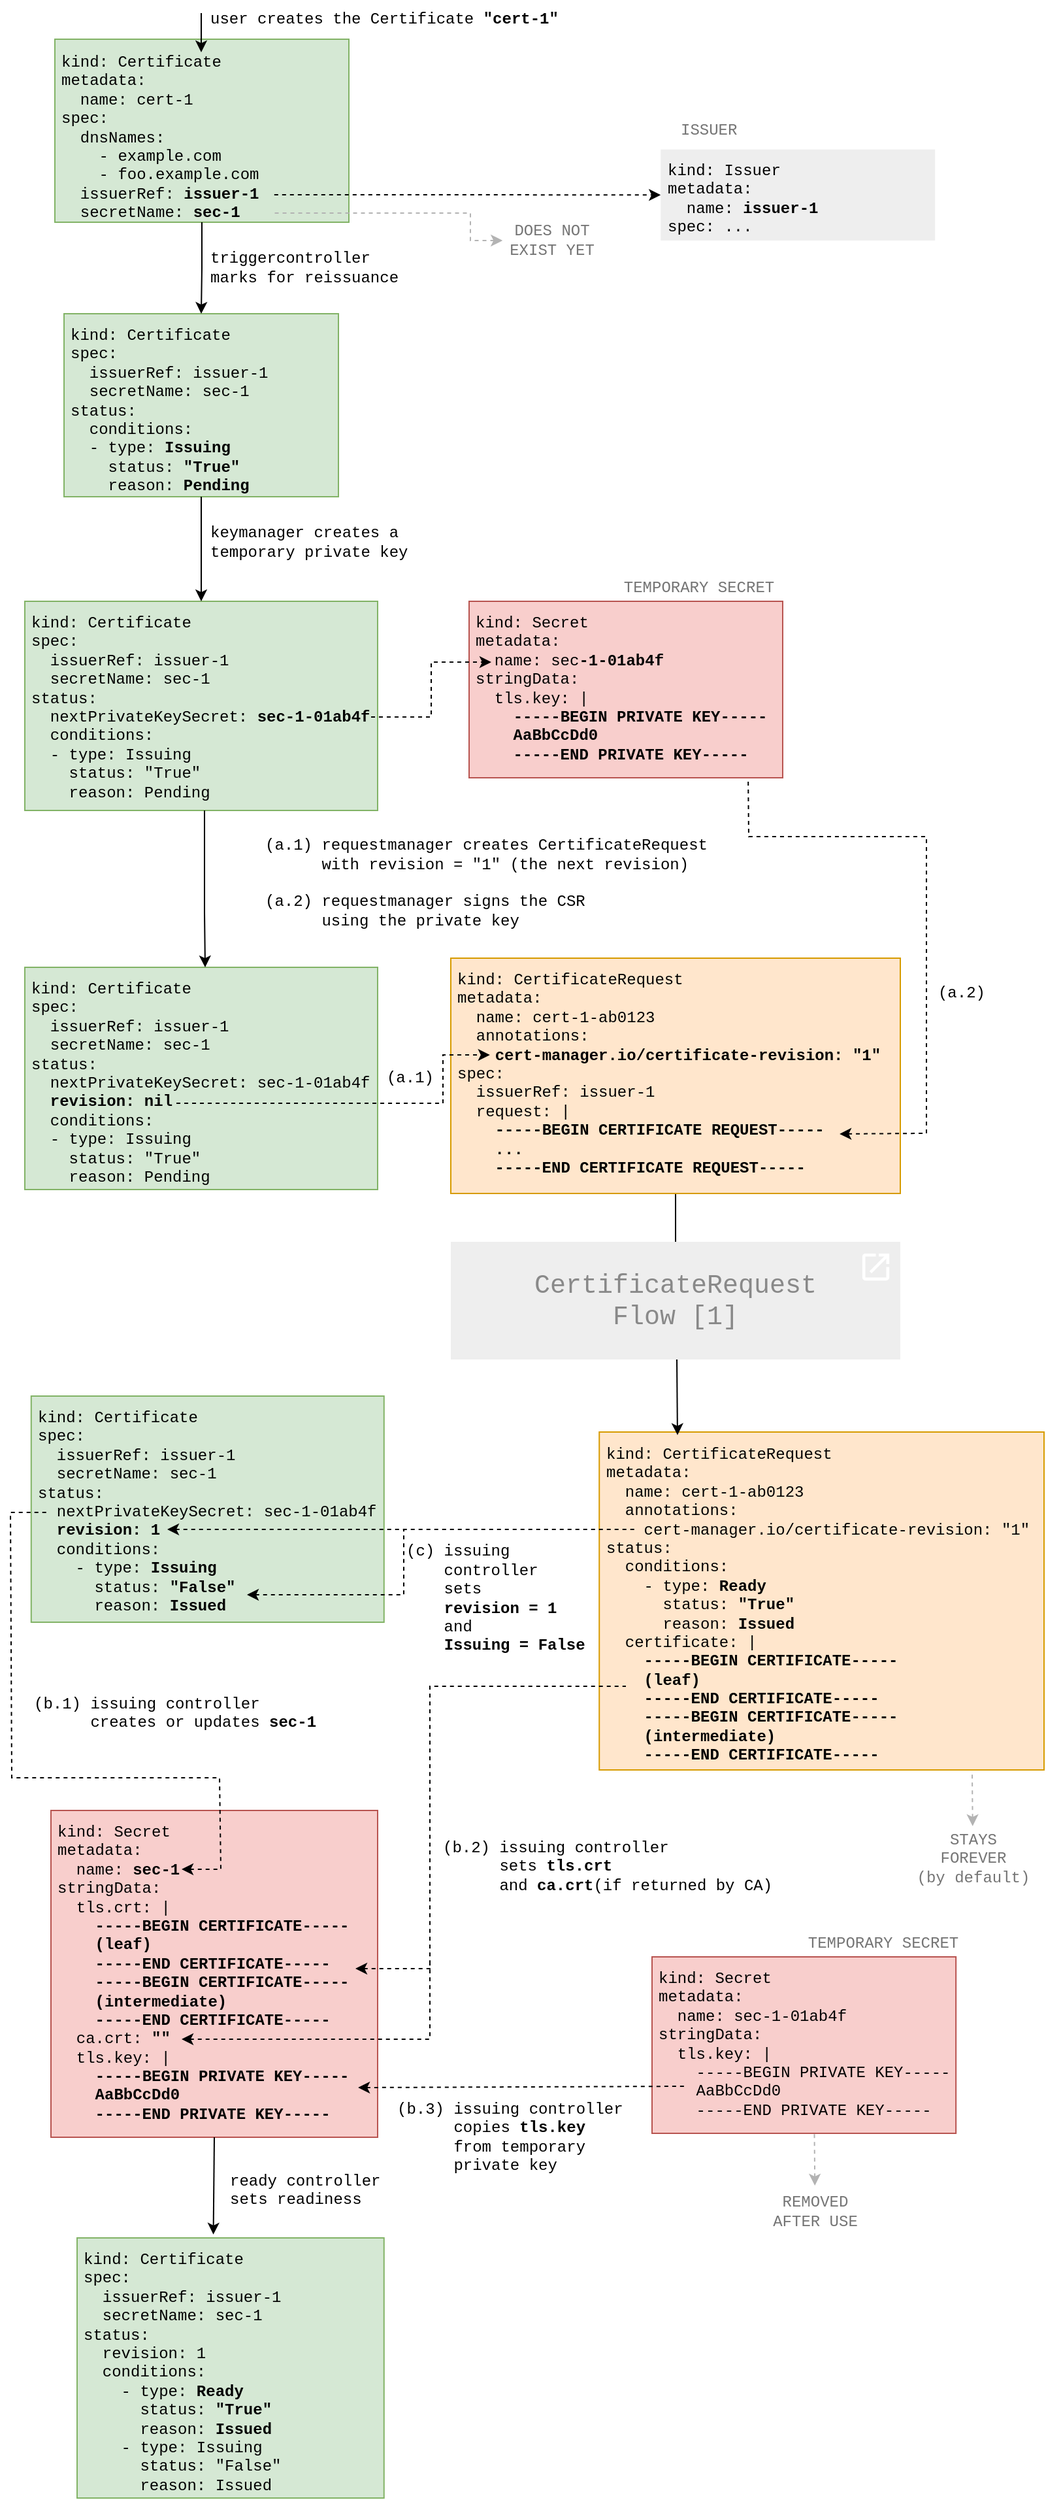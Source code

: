 <mxfile version="22.0.4" type="device">
  <diagram id="AW3OrBCQwjyOdo3bwChp" name="Page-1">
    <mxGraphModel dx="1357" dy="736" grid="1" gridSize="10" guides="1" tooltips="1" connect="1" arrows="1" fold="1" page="1" pageScale="1" pageWidth="827" pageHeight="1169" math="0" shadow="0">
      <root>
        <mxCell id="0" />
        <mxCell id="1" parent="0" />
        <mxCell id="MYaeiiRs0e1uR92Mewc--69" value="" style="group" parent="1" vertex="1" connectable="0">
          <mxGeometry x="489.63" y="1095.5" width="340.37" height="348.5" as="geometry" />
        </mxCell>
        <mxCell id="TSZrMiCZuQzLwb3cwMG9-9" value="kind: CertificateRequest&lt;br&gt;metadata:&lt;br&gt;&amp;nbsp; name:&amp;nbsp;cert-1-ab0123&lt;br&gt;&amp;nbsp; annotations:&lt;br&gt;&amp;nbsp; &amp;nbsp;&amp;nbsp;cert-manager.io/certificate-revision:&amp;nbsp;&quot;1&quot;&lt;br&gt;&lt;div&gt;status:&lt;/div&gt;&lt;div&gt;&amp;nbsp; conditions:&lt;/div&gt;&lt;div&gt;&lt;div&gt;&amp;nbsp; &amp;nbsp; - type: &lt;b&gt;Ready&lt;/b&gt;&lt;/div&gt;&lt;div&gt;&amp;nbsp; &amp;nbsp; &amp;nbsp; status: &lt;b&gt;&quot;True&quot;&lt;/b&gt;&lt;/div&gt;&lt;div&gt;&amp;nbsp; &amp;nbsp; &amp;nbsp; reason: &lt;b&gt;Issued&lt;/b&gt;&lt;/div&gt;&lt;/div&gt;&lt;div&gt;&amp;nbsp; certificate: |&lt;/div&gt;&lt;b&gt;&amp;nbsp; &amp;nbsp; -----BEGIN CERTIFICATE-----&lt;br&gt;&amp;nbsp; &amp;nbsp; (leaf)&lt;br&gt;&amp;nbsp; &amp;nbsp; -----END CERTIFICATE-----&lt;br&gt;&lt;/b&gt;&lt;b&gt;&amp;nbsp; &amp;nbsp; -----BEGIN CERTIFICATE-----&lt;br&gt;&amp;nbsp; &amp;nbsp; (intermediate)&lt;br&gt;&amp;nbsp; &amp;nbsp; -----END CERTIFICATE-----&lt;/b&gt;&lt;br&gt;&lt;div&gt;&lt;br&gt;&lt;/div&gt;" style="text;html=1;strokeColor=#d79b00;fillColor=#ffe6cc;align=left;verticalAlign=top;whiteSpace=wrap;rounded=0;fontFamily=Courier New;spacingTop=0;spacingBottom=0;spacing=5;" parent="MYaeiiRs0e1uR92Mewc--69" vertex="1">
          <mxGeometry width="340.37" height="258.5" as="geometry" />
        </mxCell>
        <mxCell id="MYaeiiRs0e1uR92Mewc--37" value="&lt;div&gt;&lt;font&gt;STAYS FOREVER&lt;br&gt;(by default)&lt;br&gt;&lt;/font&gt;&lt;/div&gt;" style="text;html=1;strokeColor=none;fillColor=none;align=center;verticalAlign=middle;whiteSpace=wrap;rounded=0;fontFamily=Courier New;fontColor=#757575;" parent="MYaeiiRs0e1uR92Mewc--69" vertex="1">
          <mxGeometry x="241.37" y="306.5" width="90" height="40" as="geometry" />
        </mxCell>
        <mxCell id="MYaeiiRs0e1uR92Mewc--38" value="" style="endArrow=none;html=1;dashed=1;startArrow=classic;startFill=1;fontColor=#757575;strokeColor=#B3B3B3;exitX=0.5;exitY=0;exitDx=0;exitDy=0;fontFamily=Courier New;" parent="MYaeiiRs0e1uR92Mewc--69" edge="1">
          <mxGeometry width="50" height="50" relative="1" as="geometry">
            <mxPoint x="285.75" y="301.5" as="sourcePoint" />
            <mxPoint x="285.37" y="261.5" as="targetPoint" />
          </mxGeometry>
        </mxCell>
        <mxCell id="TSZrMiCZuQzLwb3cwMG9-14" style="edgeStyle=orthogonalEdgeStyle;rounded=0;orthogonalLoop=1;jettySize=auto;html=1;fontFamily=Courier New;endArrow=classic;endFill=1;" parent="1" source="ZZ92xPVQZ7XZ2kMUYkGM-23" edge="1">
          <mxGeometry relative="1" as="geometry">
            <mxPoint x="548" y="960" as="targetPoint" />
          </mxGeometry>
        </mxCell>
        <mxCell id="ZZ92xPVQZ7XZ2kMUYkGM-23" value="kind: CertificateRequest&lt;br&gt;metadata:&lt;br&gt;&amp;nbsp; name: cert-1-ab0123&lt;br&gt;&amp;nbsp; annotations:&lt;br&gt;&amp;nbsp; &amp;nbsp; &lt;b&gt;cert-manager.io/certificate-revision:&amp;nbsp;&quot;1&quot;&lt;/b&gt;&lt;br&gt;spec:&lt;br&gt;&amp;nbsp; issuerRef: issuer-1&lt;br&gt;&amp;nbsp; request: |&lt;br&gt;&lt;b&gt;&amp;nbsp; &amp;nbsp;&amp;nbsp;&lt;span&gt;-----BEGIN CERTIFICATE REQUEST-----&lt;br&gt;&amp;nbsp; &amp;nbsp; ...&lt;br&gt;&lt;/span&gt;&lt;/b&gt;&lt;div&gt;&lt;b&gt;&amp;nbsp; &amp;nbsp; -----END CERTIFICATE REQUEST-----&lt;/b&gt;&lt;/div&gt;&lt;div&gt;&lt;br&gt;&lt;/div&gt;" style="text;html=1;strokeColor=#d79b00;fillColor=#ffe6cc;align=left;verticalAlign=top;whiteSpace=wrap;rounded=0;fontFamily=Courier New;spacingTop=0;spacingBottom=0;spacing=5;" parent="1" vertex="1">
          <mxGeometry x="376" y="733" width="344" height="180" as="geometry" />
        </mxCell>
        <mxCell id="SW6BRf9NdE8UDbDrH991-26" value="kind: Issuer&lt;br&gt;metadata:&lt;br&gt;&amp;nbsp; name: &lt;b&gt;issuer-1&lt;/b&gt;&lt;br&gt;spec: ..." style="text;html=1;align=left;verticalAlign=top;whiteSpace=wrap;rounded=0;fontFamily=Courier New;spacing=5;fillColor=#EEEEEE;" parent="1" vertex="1">
          <mxGeometry x="536.63" y="114.33" width="210" height="69.67" as="geometry" />
        </mxCell>
        <mxCell id="SW6BRf9NdE8UDbDrH991-5" value="user creates the Certificate &lt;b&gt;&quot;cert-1&quot;&lt;/b&gt;" style="text;html=1;strokeColor=none;fillColor=none;align=left;verticalAlign=middle;whiteSpace=wrap;rounded=0;fontFamily=Courier New;" parent="1" vertex="1">
          <mxGeometry x="190" width="290" height="30" as="geometry" />
        </mxCell>
        <mxCell id="SW6BRf9NdE8UDbDrH991-7" value="triggercontroller marks for reissuance" style="text;html=1;strokeColor=none;fillColor=none;align=left;verticalAlign=middle;whiteSpace=wrap;rounded=0;fontFamily=Courier New;" parent="1" vertex="1">
          <mxGeometry x="190" y="190" width="150" height="30" as="geometry" />
        </mxCell>
        <mxCell id="SW6BRf9NdE8UDbDrH991-16" value="" style="group;fontFamily=Courier New;" parent="1" vertex="1" connectable="0">
          <mxGeometry x="73" y="30" width="225" height="140" as="geometry" />
        </mxCell>
        <mxCell id="SW6BRf9NdE8UDbDrH991-1" value="" style="rounded=0;whiteSpace=wrap;html=1;fillColor=#d5e8d4;strokeColor=#82b366;fontFamily=Courier New;" parent="SW6BRf9NdE8UDbDrH991-16" vertex="1">
          <mxGeometry width="225" height="140" as="geometry" />
        </mxCell>
        <mxCell id="SW6BRf9NdE8UDbDrH991-2" value="kind: Certificate&lt;br&gt;metadata:&lt;br&gt;&amp;nbsp; name: cert-1&lt;br&gt;spec:&lt;br&gt;&amp;nbsp; dnsNames:&lt;br&gt;&amp;nbsp; &amp;nbsp; - example.com&lt;br&gt;&amp;nbsp; &amp;nbsp; - foo.example.com&lt;br&gt;&amp;nbsp; issuerRef: &lt;b&gt;issuer-1&lt;/b&gt;&lt;br&gt;&amp;nbsp; secretName: &lt;b&gt;sec-1&lt;/b&gt;" style="text;html=1;strokeColor=none;fillColor=none;align=left;verticalAlign=top;whiteSpace=wrap;rounded=0;fontFamily=Courier New;spacing=5;" parent="SW6BRf9NdE8UDbDrH991-16" vertex="1">
          <mxGeometry y="0.66" width="225" height="139.34" as="geometry" />
        </mxCell>
        <mxCell id="SW6BRf9NdE8UDbDrH991-17" value="" style="group;fontFamily=Courier New;" parent="1" vertex="1" connectable="0">
          <mxGeometry x="80" y="240" width="210" height="140" as="geometry" />
        </mxCell>
        <mxCell id="SW6BRf9NdE8UDbDrH991-8" value="" style="rounded=0;whiteSpace=wrap;html=1;fillColor=#d5e8d4;strokeColor=#82b366;fontFamily=Courier New;" parent="SW6BRf9NdE8UDbDrH991-17" vertex="1">
          <mxGeometry width="210" height="140" as="geometry" />
        </mxCell>
        <mxCell id="SW6BRf9NdE8UDbDrH991-9" value="kind: Certificate&lt;br&gt;spec:&lt;br&gt;&amp;nbsp; issuerRef: issuer-1&lt;br&gt;&amp;nbsp; secretName: sec-1&lt;br&gt;status:&lt;br&gt;&amp;nbsp; conditions:&lt;br&gt;&amp;nbsp; - type: &lt;b&gt;Issuing&lt;/b&gt;&lt;br&gt;&amp;nbsp; &amp;nbsp; status: &lt;b&gt;&quot;True&quot;&lt;/b&gt;&lt;br&gt;&amp;nbsp; &amp;nbsp; reason: &lt;b&gt;Pending&lt;/b&gt;" style="text;html=1;strokeColor=none;fillColor=none;align=left;verticalAlign=top;whiteSpace=wrap;rounded=0;fontFamily=Courier New;spacingTop=0;spacingBottom=0;spacing=5;" parent="SW6BRf9NdE8UDbDrH991-17" vertex="1">
          <mxGeometry width="210.0" height="140" as="geometry" />
        </mxCell>
        <mxCell id="SW6BRf9NdE8UDbDrH991-18" style="edgeStyle=orthogonalEdgeStyle;rounded=0;orthogonalLoop=1;jettySize=auto;html=1;exitX=0.5;exitY=1;exitDx=0;exitDy=0;entryX=0.5;entryY=0;entryDx=0;entryDy=0;fontFamily=Courier New;endArrow=classic;endFill=1;" parent="1" source="SW6BRf9NdE8UDbDrH991-2" target="SW6BRf9NdE8UDbDrH991-9" edge="1">
          <mxGeometry relative="1" as="geometry" />
        </mxCell>
        <mxCell id="SW6BRf9NdE8UDbDrH991-19" style="edgeStyle=orthogonalEdgeStyle;rounded=0;orthogonalLoop=1;jettySize=auto;html=1;exitX=0.5;exitY=1;exitDx=0;exitDy=0;fontFamily=Courier New;endArrow=classic;endFill=1;" parent="1" edge="1">
          <mxGeometry relative="1" as="geometry">
            <mxPoint x="185" y="10" as="sourcePoint" />
            <mxPoint x="185" y="40" as="targetPoint" />
          </mxGeometry>
        </mxCell>
        <mxCell id="ZZ92xPVQZ7XZ2kMUYkGM-2" value="" style="endArrow=classic;html=1;fontFamily=Courier New;exitX=0.804;exitY=0.835;exitDx=0;exitDy=0;exitPerimeter=0;dashed=1;edgeStyle=elbowEdgeStyle;rounded=0;entryX=0;entryY=0.5;entryDx=0;entryDy=0;" parent="1" target="SW6BRf9NdE8UDbDrH991-26" edge="1">
          <mxGeometry width="50" height="50" relative="1" as="geometry">
            <mxPoint x="240.9" y="149.009" as="sourcePoint" />
            <mxPoint x="527" y="149" as="targetPoint" />
          </mxGeometry>
        </mxCell>
        <mxCell id="ZZ92xPVQZ7XZ2kMUYkGM-5" value="" style="group;fontFamily=Courier New;" parent="1" vertex="1" connectable="0">
          <mxGeometry x="50" y="460" width="270" height="160" as="geometry" />
        </mxCell>
        <mxCell id="ZZ92xPVQZ7XZ2kMUYkGM-6" value="" style="rounded=0;whiteSpace=wrap;html=1;fillColor=#d5e8d4;strokeColor=#82b366;fontFamily=Courier New;" parent="ZZ92xPVQZ7XZ2kMUYkGM-5" vertex="1">
          <mxGeometry width="270" height="160" as="geometry" />
        </mxCell>
        <mxCell id="ZZ92xPVQZ7XZ2kMUYkGM-7" value="kind: Certificate&lt;br&gt;spec:&lt;br&gt;&amp;nbsp; issuerRef: issuer-1&lt;br&gt;&amp;nbsp; secretName: sec-1&lt;br&gt;status:&lt;br&gt;&amp;nbsp; nextPrivateKeySecret: &lt;b&gt;sec-1-01ab4f&lt;/b&gt;&lt;br&gt;&amp;nbsp; conditions:&lt;br&gt;&amp;nbsp; - type: Issuing&lt;br&gt;&amp;nbsp; &amp;nbsp; status: &quot;True&quot;&lt;br&gt;&amp;nbsp; &amp;nbsp; reason: Pending" style="text;html=1;strokeColor=none;fillColor=none;align=left;verticalAlign=top;whiteSpace=wrap;rounded=0;fontFamily=Courier New;spacingTop=0;spacingBottom=0;spacing=5;" parent="ZZ92xPVQZ7XZ2kMUYkGM-5" vertex="1">
          <mxGeometry width="270.0" height="160" as="geometry" />
        </mxCell>
        <mxCell id="ZZ92xPVQZ7XZ2kMUYkGM-8" style="edgeStyle=elbowEdgeStyle;rounded=0;orthogonalLoop=1;jettySize=auto;html=1;exitX=0.5;exitY=1;exitDx=0;exitDy=0;entryX=0.5;entryY=0;entryDx=0;entryDy=0;fontFamily=Courier New;endArrow=classic;endFill=1;elbow=vertical;" parent="1" source="SW6BRf9NdE8UDbDrH991-9" target="ZZ92xPVQZ7XZ2kMUYkGM-7" edge="1">
          <mxGeometry relative="1" as="geometry">
            <Array as="points">
              <mxPoint x="260" y="440" />
            </Array>
          </mxGeometry>
        </mxCell>
        <mxCell id="ZZ92xPVQZ7XZ2kMUYkGM-9" value="keymanager creates a temporary private key" style="text;html=1;strokeColor=none;fillColor=none;align=left;verticalAlign=middle;whiteSpace=wrap;rounded=0;fontFamily=Courier New;" parent="1" vertex="1">
          <mxGeometry x="190" y="400" width="170" height="30" as="geometry" />
        </mxCell>
        <mxCell id="ZZ92xPVQZ7XZ2kMUYkGM-14" value="" style="group;fontFamily=Courier New;" parent="1" vertex="1" connectable="0">
          <mxGeometry x="390" y="460" width="240" height="135" as="geometry" />
        </mxCell>
        <mxCell id="ZZ92xPVQZ7XZ2kMUYkGM-13" value="" style="group;fillColor=#f8cecc;strokeColor=#b85450;container=0;fontFamily=Courier New;" parent="ZZ92xPVQZ7XZ2kMUYkGM-14" vertex="1" connectable="0">
          <mxGeometry width="240" height="135.0" as="geometry" />
        </mxCell>
        <mxCell id="ZZ92xPVQZ7XZ2kMUYkGM-12" value="kind: Secret&lt;br&gt;metadata:&lt;br&gt;&amp;nbsp; name: sec&lt;b&gt;-1-01ab4f&lt;/b&gt;&lt;br&gt;stringData:&lt;br&gt;&amp;nbsp; tls.key: |&lt;br&gt;&amp;nbsp; &lt;b&gt;&amp;nbsp;&amp;nbsp;&lt;span&gt;-----BEGIN PRIVATE KEY-----&lt;br&gt;&amp;nbsp; &amp;nbsp; AaBbCcDd0&lt;br&gt;&lt;/span&gt;&lt;/b&gt;&lt;div&gt;&lt;b&gt;&amp;nbsp; &amp;nbsp; -----END PRIVATE KEY-----&lt;/b&gt;&lt;/div&gt;&lt;div&gt;&lt;br&gt;&lt;/div&gt;" style="text;html=1;strokeColor=none;fillColor=none;align=left;verticalAlign=top;whiteSpace=wrap;rounded=0;fontFamily=Courier New;spacingTop=0;spacingBottom=0;spacing=5;" parent="ZZ92xPVQZ7XZ2kMUYkGM-14" vertex="1">
          <mxGeometry width="240" height="135.0" as="geometry" />
        </mxCell>
        <mxCell id="ZZ92xPVQZ7XZ2kMUYkGM-15" value="" style="endArrow=classic;html=1;fontFamily=Courier New;dashed=1;edgeStyle=elbowEdgeStyle;rounded=0;" parent="1" edge="1">
          <mxGeometry width="50" height="50" relative="1" as="geometry">
            <mxPoint x="315" y="548.5" as="sourcePoint" />
            <mxPoint x="407" y="506.5" as="targetPoint" />
          </mxGeometry>
        </mxCell>
        <mxCell id="ZZ92xPVQZ7XZ2kMUYkGM-19" value="kind: Certificate&lt;br&gt;spec:&lt;br&gt;&amp;nbsp; issuerRef: issuer-1&lt;br&gt;&amp;nbsp; secretName: sec-1&lt;br&gt;status:&lt;br&gt;&amp;nbsp; nextPrivateKeySecret: sec-1-01ab4f&lt;br&gt;&amp;nbsp; &lt;b&gt;revision: nil&lt;/b&gt;&lt;br&gt;&amp;nbsp; conditions:&lt;br&gt;&amp;nbsp; - type: Issuing&lt;br&gt;&amp;nbsp; &amp;nbsp; status: &quot;True&quot;&lt;br&gt;&amp;nbsp; &amp;nbsp; reason: Pending" style="text;html=1;strokeColor=#82b366;fillColor=#d5e8d4;align=left;verticalAlign=top;whiteSpace=wrap;rounded=0;fontFamily=Courier New;spacingTop=0;spacingBottom=0;spacing=5;" parent="1" vertex="1">
          <mxGeometry x="50" y="740" width="270.0" height="170" as="geometry" />
        </mxCell>
        <mxCell id="ZZ92xPVQZ7XZ2kMUYkGM-20" value="" style="endArrow=classic;html=1;fontFamily=Courier New;dashed=1;edgeStyle=elbowEdgeStyle;exitX=0.426;exitY=0.588;exitDx=0;exitDy=0;exitPerimeter=0;rounded=0;entryX=0.084;entryY=0.384;entryDx=0;entryDy=0;entryPerimeter=0;" parent="1" edge="1">
          <mxGeometry x="51" y="739" width="50" height="50" as="geometry">
            <mxPoint x="166.02" y="844.0" as="sourcePoint" />
            <mxPoint x="405.896" y="807" as="targetPoint" />
            <Array as="points">
              <mxPoint x="370" y="820" />
            </Array>
          </mxGeometry>
        </mxCell>
        <mxCell id="ZZ92xPVQZ7XZ2kMUYkGM-24" style="edgeStyle=elbowEdgeStyle;rounded=0;orthogonalLoop=1;jettySize=auto;html=1;exitX=0.5;exitY=1;exitDx=0;exitDy=0;fontFamily=Courier New;endArrow=classic;endFill=1;elbow=vertical;" parent="1" edge="1">
          <mxGeometry relative="1" as="geometry">
            <mxPoint x="187.5" y="620" as="sourcePoint" />
            <mxPoint x="188" y="740" as="targetPoint" />
            <Array as="points">
              <mxPoint x="262.5" y="698" />
            </Array>
          </mxGeometry>
        </mxCell>
        <mxCell id="ZZ92xPVQZ7XZ2kMUYkGM-25" value="&lt;span style=&quot;text-align: right;&quot;&gt;(a.1) requestmanager&amp;nbsp;&lt;/span&gt;creates CertificateRequest&lt;br&gt;&amp;nbsp; &amp;nbsp; &amp;nbsp; with revision = &quot;1&quot; (the next revision)" style="text;html=1;strokeColor=none;fillColor=none;align=left;verticalAlign=middle;whiteSpace=wrap;rounded=0;fontFamily=Courier New;" parent="1" vertex="1">
          <mxGeometry x="231.87" y="630" width="348.13" height="48" as="geometry" />
        </mxCell>
        <mxCell id="ZZ92xPVQZ7XZ2kMUYkGM-28" value="(a.2) requestmanager signs the CSR&lt;br&gt;&amp;nbsp; &amp;nbsp; &amp;nbsp; using the private key" style="text;html=1;strokeColor=none;fillColor=none;align=left;verticalAlign=middle;whiteSpace=wrap;rounded=0;fontFamily=Courier New;" parent="1" vertex="1">
          <mxGeometry x="231.87" y="672" width="280" height="50" as="geometry" />
        </mxCell>
        <mxCell id="TSZrMiCZuQzLwb3cwMG9-2" value="(a.1)" style="text;html=1;strokeColor=none;fillColor=none;align=center;verticalAlign=middle;whiteSpace=wrap;rounded=0;fontFamily=Courier New;labelBorderColor=none;labelBackgroundColor=none;" parent="1" vertex="1">
          <mxGeometry x="324.88" y="815" width="40" height="20" as="geometry" />
        </mxCell>
        <mxCell id="TSZrMiCZuQzLwb3cwMG9-6" value="" style="endArrow=classic;html=1;fontFamily=Courier New;exitX=0.89;exitY=1.022;exitDx=0;exitDy=0;exitPerimeter=0;entryX=0.865;entryY=0.747;entryDx=0;entryDy=0;entryPerimeter=0;dashed=1;endFill=1;rounded=0;" parent="1" source="ZZ92xPVQZ7XZ2kMUYkGM-12" target="ZZ92xPVQZ7XZ2kMUYkGM-23" edge="1">
          <mxGeometry width="50" height="50" relative="1" as="geometry">
            <mxPoint x="360" y="590" as="sourcePoint" />
            <mxPoint x="410" y="540" as="targetPoint" />
            <Array as="points">
              <mxPoint x="604" y="640" />
              <mxPoint x="740" y="640" />
              <mxPoint x="740" y="867" />
            </Array>
          </mxGeometry>
        </mxCell>
        <mxCell id="TSZrMiCZuQzLwb3cwMG9-7" value="(a.2)" style="text;html=1;strokeColor=none;fillColor=none;align=center;verticalAlign=middle;whiteSpace=wrap;rounded=0;fontFamily=Courier New;labelBorderColor=none;labelBackgroundColor=none;" parent="1" vertex="1">
          <mxGeometry x="746.63" y="750" width="40" height="20" as="geometry" />
        </mxCell>
        <mxCell id="MYaeiiRs0e1uR92Mewc--25" value="" style="endArrow=none;html=1;startArrow=classic;startFill=1;fontFamily=Courier New;exitX=0.214;exitY=0.009;exitDx=0;exitDy=0;exitPerimeter=0;" parent="1" edge="1">
          <mxGeometry width="50" height="50" relative="1" as="geometry">
            <mxPoint x="549.469" y="1097.827" as="sourcePoint" />
            <mxPoint x="549" y="1040" as="targetPoint" />
          </mxGeometry>
        </mxCell>
        <mxCell id="MYaeiiRs0e1uR92Mewc--39" value="kind: Certificate&lt;br&gt;spec:&lt;br&gt;&amp;nbsp; issuerRef: issuer-1&lt;br&gt;&amp;nbsp; secretName: sec-1&lt;br&gt;status:&lt;br&gt;&amp;nbsp; nextPrivateKeySecret: sec-1-01ab4f&lt;br&gt;&amp;nbsp; &lt;b&gt;revision: 1&lt;/b&gt;&lt;br&gt;&amp;nbsp; conditions:&lt;br&gt;&amp;nbsp; &amp;nbsp; - type: &lt;b&gt;Issuing&lt;/b&gt;&lt;br&gt;&amp;nbsp; &amp;nbsp; &amp;nbsp; status: &lt;b&gt;&quot;False&quot;&lt;/b&gt;&lt;br&gt;&amp;nbsp; &amp;nbsp; &amp;nbsp; reason: &lt;b&gt;Issued&lt;/b&gt;" style="text;html=1;strokeColor=#82b366;fillColor=#d5e8d4;align=left;verticalAlign=top;whiteSpace=wrap;rounded=0;fontFamily=Courier New;spacingTop=0;spacingBottom=0;spacing=5;" parent="1" vertex="1">
          <mxGeometry x="54.88" y="1068" width="270" height="173" as="geometry" />
        </mxCell>
        <mxCell id="MYaeiiRs0e1uR92Mewc--48" value="&lt;span style=&quot;color: rgb(0, 0, 0); font-family: &amp;quot;courier new&amp;quot;; font-size: 12px; font-style: normal; font-weight: 400; letter-spacing: normal; text-align: left; text-indent: 0px; text-transform: none; word-spacing: 0px; display: inline; float: none;&quot;&gt;(c) issuing&lt;br&gt;&amp;nbsp; &amp;nbsp; controller&lt;br&gt;&amp;nbsp; &amp;nbsp; sets&lt;br&gt;&amp;nbsp; &amp;nbsp; &lt;/span&gt;&lt;span style=&quot;color: rgb(0, 0, 0); font-family: &amp;quot;courier new&amp;quot;; font-size: 12px; font-style: normal; letter-spacing: normal; text-align: left; text-indent: 0px; text-transform: none; word-spacing: 0px; display: inline; float: none;&quot;&gt;&lt;b&gt;revision = 1&lt;/b&gt;&lt;br&gt;&amp;nbsp; &amp;nbsp; and&lt;br&gt;&amp;nbsp; &amp;nbsp; &lt;b&gt;Issuing = False&lt;/b&gt;&lt;br&gt;&lt;/span&gt;" style="text;html=1;strokeColor=none;fillColor=none;align=left;verticalAlign=middle;whiteSpace=wrap;rounded=0;fontFamily=Courier New;labelBackgroundColor=none;" parent="1" vertex="1">
          <mxGeometry x="340" y="1175.5" width="180" height="94.5" as="geometry" />
        </mxCell>
        <mxCell id="MYaeiiRs0e1uR92Mewc--51" value="TEMPORARY SECRET" style="text;html=1;strokeColor=none;fillColor=none;align=center;verticalAlign=middle;whiteSpace=wrap;rounded=0;dashed=1;labelBackgroundColor=none;fontFamily=Courier New;fontColor=#757575;" parent="1" vertex="1">
          <mxGeometry x="500" y="440" width="131.87" height="20" as="geometry" />
        </mxCell>
        <mxCell id="MYaeiiRs0e1uR92Mewc--62" value="kind: Secret&lt;br&gt;metadata:&lt;br&gt;&amp;nbsp; name:&amp;nbsp;sec-1-01ab4f&lt;br&gt;stringData:&lt;br&gt;&amp;nbsp; tls.key: |&lt;br&gt;&amp;nbsp; &amp;nbsp;&amp;nbsp;-----BEGIN PRIVATE KEY-----&lt;br&gt;&amp;nbsp; &amp;nbsp; AaBbCcDd0&lt;br&gt;&lt;div&gt;&amp;nbsp; &amp;nbsp; -----END PRIVATE KEY-----&lt;/div&gt;&lt;div&gt;&lt;br&gt;&lt;/div&gt;" style="text;html=1;strokeColor=#b85450;fillColor=#f8cecc;align=left;verticalAlign=top;whiteSpace=wrap;rounded=0;fontFamily=Courier New;spacingTop=0;spacingBottom=0;spacing=5;" parent="1" vertex="1">
          <mxGeometry x="530" y="1497" width="232.57" height="135" as="geometry" />
        </mxCell>
        <mxCell id="MYaeiiRs0e1uR92Mewc--64" value="kind: Secret&lt;br&gt;metadata:&lt;br&gt;&amp;nbsp; name:&amp;nbsp;&lt;b&gt;sec-1&lt;/b&gt;&lt;br&gt;stringData:&lt;br&gt;&amp;nbsp; tls.crt: |&lt;br&gt;&lt;b&gt;&amp;nbsp; &amp;nbsp; -----BEGIN CERTIFICATE-----&lt;br&gt;&amp;nbsp; &amp;nbsp; (leaf)&lt;br&gt;&amp;nbsp; &amp;nbsp; -----END CERTIFICATE-----&lt;br&gt;&lt;/b&gt;&lt;b&gt;&amp;nbsp; &amp;nbsp; -----BEGIN CERTIFICATE-----&lt;br&gt;&amp;nbsp; &amp;nbsp; (intermediate)&lt;br&gt;&amp;nbsp; &amp;nbsp; -----END CERTIFICATE-----&lt;/b&gt;&lt;br&gt;&amp;nbsp; ca.crt:&amp;nbsp;&lt;b&gt;&quot;&quot;&lt;/b&gt;&lt;br&gt;&amp;nbsp; tls.key: |&lt;br&gt;&amp;nbsp; &lt;b&gt;&amp;nbsp;&amp;nbsp;&lt;span&gt;-----BEGIN PRIVATE KEY-----&lt;br&gt;&amp;nbsp; &amp;nbsp; AaBbCcDd0&lt;br&gt;&lt;/span&gt;&lt;/b&gt;&lt;div&gt;&lt;b&gt;&amp;nbsp; &amp;nbsp; -----END PRIVATE KEY-----&lt;/b&gt;&lt;/div&gt;" style="text;html=1;strokeColor=#b85450;fillColor=#f8cecc;align=left;verticalAlign=top;whiteSpace=wrap;rounded=0;fontFamily=Courier New;spacingTop=0;spacingBottom=0;spacing=5;" parent="1" vertex="1">
          <mxGeometry x="70" y="1385" width="250" height="250" as="geometry" />
        </mxCell>
        <mxCell id="MYaeiiRs0e1uR92Mewc--65" value="TEMPORARY SECRET" style="text;html=1;strokeColor=none;fillColor=none;align=center;verticalAlign=middle;whiteSpace=wrap;rounded=0;dashed=1;labelBackgroundColor=none;fontFamily=Courier New;fontColor=#757575;" parent="1" vertex="1">
          <mxGeometry x="641.13" y="1477" width="131.87" height="20" as="geometry" />
        </mxCell>
        <mxCell id="MYaeiiRs0e1uR92Mewc--67" value="" style="endArrow=none;html=1;dashed=1;fontFamily=Courier New;fontColor=#000000;strokeColor=#000000;elbow=vertical;startArrow=classic;startFill=1;endFill=0;exitX=0.932;exitY=0.484;exitDx=0;exitDy=0;exitPerimeter=0;jumpStyle=sharp;rounded=0;" parent="1" source="MYaeiiRs0e1uR92Mewc--64" edge="1">
          <mxGeometry width="50" height="50" relative="1" as="geometry">
            <mxPoint x="330" y="1564" as="sourcePoint" />
            <mxPoint x="510" y="1290" as="targetPoint" />
            <Array as="points">
              <mxPoint x="360" y="1506" />
              <mxPoint x="360" y="1340" />
              <mxPoint x="360" y="1290" />
            </Array>
          </mxGeometry>
        </mxCell>
        <mxCell id="MYaeiiRs0e1uR92Mewc--68" value="" style="endArrow=none;html=1;dashed=1;fontFamily=Courier New;fontColor=#000000;strokeColor=#000000;elbow=vertical;startArrow=classic;startFill=1;endFill=0;exitX=0.956;exitY=0.851;exitDx=0;exitDy=0;exitPerimeter=0;" parent="1" edge="1">
          <mxGeometry width="50" height="50" relative="1" as="geometry">
            <mxPoint x="305.063" y="1597.002" as="sourcePoint" />
            <mxPoint x="554.93" y="1596" as="targetPoint" />
          </mxGeometry>
        </mxCell>
        <mxCell id="MYaeiiRs0e1uR92Mewc--70" value="" style="endArrow=none;html=1;dashed=1;fontFamily=Courier New;fontColor=#757575;strokeColor=#000000;rounded=0;startArrow=classic;startFill=1;" parent="1" edge="1">
          <mxGeometry width="50" height="50" relative="1" as="geometry">
            <mxPoint x="170" y="1560" as="sourcePoint" />
            <mxPoint x="360" y="1500" as="targetPoint" />
            <Array as="points">
              <mxPoint x="360" y="1560" />
            </Array>
          </mxGeometry>
        </mxCell>
        <mxCell id="MYaeiiRs0e1uR92Mewc--72" value="&lt;div&gt;&lt;font&gt;REMOVED AFTER USE&lt;/font&gt;&lt;/div&gt;" style="text;html=1;strokeColor=none;fillColor=none;align=center;verticalAlign=middle;whiteSpace=wrap;rounded=0;fontFamily=Courier New;fontColor=#757575;" parent="1" vertex="1">
          <mxGeometry x="609.63" y="1672" width="90" height="40" as="geometry" />
        </mxCell>
        <mxCell id="MYaeiiRs0e1uR92Mewc--73" value="" style="endArrow=none;html=1;dashed=1;startArrow=classic;startFill=1;fontColor=#757575;strokeColor=#B3B3B3;exitX=0.5;exitY=0;exitDx=0;exitDy=0;fontFamily=Courier New;" parent="1" source="MYaeiiRs0e1uR92Mewc--72" edge="1">
          <mxGeometry width="50" height="50" relative="1" as="geometry">
            <mxPoint x="654.25" y="1676" as="sourcePoint" />
            <mxPoint x="654.25" y="1632" as="targetPoint" />
          </mxGeometry>
        </mxCell>
        <mxCell id="MYaeiiRs0e1uR92Mewc--76" value="" style="endArrow=none;html=1;dashed=1;fontFamily=Courier New;fontColor=#000000;strokeColor=#000000;elbow=vertical;startArrow=classic;startFill=1;endFill=0;jumpStyle=sharp;rounded=0;" parent="1" edge="1">
          <mxGeometry width="50" height="50" relative="1" as="geometry">
            <mxPoint x="170" y="1430" as="sourcePoint" />
            <mxPoint x="69" y="1157" as="targetPoint" />
            <Array as="points">
              <mxPoint x="200" y="1430" />
              <mxPoint x="199" y="1360" />
              <mxPoint x="40" y="1360" />
              <mxPoint x="39" y="1157" />
            </Array>
          </mxGeometry>
        </mxCell>
        <mxCell id="MYaeiiRs0e1uR92Mewc--77" value="" style="endArrow=none;html=1;fontFamily=Courier New;fontColor=#757575;strokeColor=#000000;entryX=0.5;entryY=1;entryDx=0;entryDy=0;endFill=0;startArrow=classic;startFill=1;exitX=0.444;exitY=-0.013;exitDx=0;exitDy=0;exitPerimeter=0;" parent="1" source="MYaeiiRs0e1uR92Mewc--78" target="MYaeiiRs0e1uR92Mewc--64" edge="1">
          <mxGeometry width="50" height="50" relative="1" as="geometry">
            <mxPoint x="195" y="1695" as="sourcePoint" />
            <mxPoint x="350" y="1535" as="targetPoint" />
          </mxGeometry>
        </mxCell>
        <mxCell id="MYaeiiRs0e1uR92Mewc--78" value="kind: Certificate&lt;br&gt;spec:&lt;br&gt;&amp;nbsp; issuerRef: issuer-1&lt;br&gt;&amp;nbsp; secretName: sec-1&lt;br&gt;status:&lt;br&gt;&amp;nbsp; revision: 1&lt;br&gt;&amp;nbsp; conditions:&lt;br&gt;&amp;nbsp; &amp;nbsp; - type: &lt;b&gt;Ready&lt;/b&gt;&lt;br&gt;&amp;nbsp; &amp;nbsp; &amp;nbsp; status: &lt;b&gt;&quot;True&quot;&lt;/b&gt;&lt;br&gt;&amp;nbsp; &amp;nbsp; &amp;nbsp; reason: &lt;b&gt;Issued&lt;/b&gt;&lt;br&gt;&amp;nbsp; &amp;nbsp; - type: Issuing&lt;br&gt;&amp;nbsp; &amp;nbsp; &amp;nbsp; status: &quot;False&quot;&lt;br&gt;&amp;nbsp; &amp;nbsp; &amp;nbsp; reason: Issued&lt;b&gt;&lt;br&gt;&lt;/b&gt;" style="text;html=1;strokeColor=#82b366;fillColor=#d5e8d4;align=left;verticalAlign=top;whiteSpace=wrap;rounded=0;fontFamily=Courier New;spacingTop=0;spacingBottom=0;spacing=5;" parent="1" vertex="1">
          <mxGeometry x="90" y="1712" width="234.87" height="199" as="geometry" />
        </mxCell>
        <mxCell id="MYaeiiRs0e1uR92Mewc--46" value="" style="endArrow=none;html=1;dashed=1;fontFamily=Courier New;fontColor=#000000;strokeColor=#000000;elbow=vertical;startArrow=classic;startFill=1;endFill=0;" parent="1" edge="1">
          <mxGeometry width="50" height="50" relative="1" as="geometry">
            <mxPoint x="159" y="1170" as="sourcePoint" />
            <mxPoint x="518" y="1170" as="targetPoint" />
          </mxGeometry>
        </mxCell>
        <mxCell id="MYaeiiRs0e1uR92Mewc--79" value="(b.3) issuing controller&lt;br&gt;&amp;nbsp; &amp;nbsp; &amp;nbsp; copies&amp;nbsp;&lt;b&gt;tls.key&lt;br&gt;&lt;/b&gt;&amp;nbsp; &amp;nbsp; &amp;nbsp; from temporary&lt;br&gt;&amp;nbsp; &amp;nbsp; &amp;nbsp; private key" style="text;html=1;strokeColor=none;fillColor=none;align=left;verticalAlign=top;whiteSpace=wrap;rounded=0;fontFamily=Courier New;" parent="1" vertex="1">
          <mxGeometry x="333" y="1600" width="182.5" height="60" as="geometry" />
        </mxCell>
        <mxCell id="MYaeiiRs0e1uR92Mewc--80" value="ready controller&lt;br&gt;sets readiness" style="text;html=1;strokeColor=none;fillColor=none;align=left;verticalAlign=top;whiteSpace=wrap;rounded=0;fontFamily=Courier New;" parent="1" vertex="1">
          <mxGeometry x="204.88" y="1655" width="120" height="40" as="geometry" />
        </mxCell>
        <mxCell id="MYaeiiRs0e1uR92Mewc--82" value="&lt;div&gt;&lt;font&gt;DOES NOT EXIST YET&lt;/font&gt;&lt;/div&gt;" style="text;html=1;strokeColor=none;fillColor=none;align=center;verticalAlign=middle;whiteSpace=wrap;rounded=0;fontFamily=Courier New;fontColor=#757575;" parent="1" vertex="1">
          <mxGeometry x="415.63" y="164" width="75" height="40" as="geometry" />
        </mxCell>
        <mxCell id="MYaeiiRs0e1uR92Mewc--83" value="" style="endArrow=none;html=1;dashed=1;startArrow=classic;startFill=1;fontColor=#757575;strokeColor=#B3B3B3;fontFamily=Courier New;rounded=0;entryX=0.644;entryY=0.921;entryDx=0;entryDy=0;entryPerimeter=0;exitX=0;exitY=0.5;exitDx=0;exitDy=0;" parent="1" source="MYaeiiRs0e1uR92Mewc--82" edge="1">
          <mxGeometry width="50" height="50" relative="1" as="geometry">
            <mxPoint x="411" y="204" as="sourcePoint" />
            <mxPoint x="238.9" y="162.992" as="targetPoint" />
            <Array as="points">
              <mxPoint x="391" y="184" />
              <mxPoint x="391" y="163" />
            </Array>
          </mxGeometry>
        </mxCell>
        <mxCell id="MYaeiiRs0e1uR92Mewc--84" value="ISSUER" style="text;html=1;strokeColor=none;fillColor=none;align=left;verticalAlign=middle;whiteSpace=wrap;rounded=0;dashed=1;fontColor=#757575;fontFamily=Courier New;" parent="1" vertex="1">
          <mxGeometry x="549.63" y="90" width="130" height="20" as="geometry" />
        </mxCell>
        <UserObject label="CertificateRequest&lt;br&gt;Flow [1]" link="/docs/usage/certificaterequest/" linkTarget="_blank" id="MYaeiiRs0e1uR92Mewc--26">
          <mxCell style="rounded=0;whiteSpace=wrap;html=1;align=center;fontFamily=Courier New;strokeColor=none;fillColor=#EEEEEE;fontSize=20;fontColor=#898989;" parent="1" vertex="1">
            <mxGeometry x="376" y="950" width="344" height="90" as="geometry" />
          </mxCell>
        </UserObject>
        <UserObject label="" link="/docs/usage/certificaterequest/" linkTarget="_blank" id="rx8n2CbqFHwidEofS_HW-1">
          <mxCell style="shape=image;verticalLabelPosition=bottom;labelBackgroundColor=default;verticalAlign=top;aspect=fixed;imageAspect=0;image=data:image/svg+xml,PHN2ZyB4bWxucz0iaHR0cDovL3d3dy53My5vcmcvMjAwMC9zdmciIHZpZXdCb3g9IjAgMCA0OCA0OCIgaGVpZ2h0PSI0OCIgd2lkdGg9IjQ4Ij48cGF0aCBkPSJNMzggMzhIMTBWMTBoMTRWNkgxMGMtMi4yMSAwLTQgMS43OS00IDR2MjhjMCAyLjIxIDEuNzkgNCA0IDRoMjhjMi4yMSAwIDQtMS43OSA0LTRWMjRoLTR2MTR6TTI4IDZ2NGg3LjE3TDE1LjUxIDI5LjY2bDIuODMgMi44M0wzOCAxMi44M1YyMGg0VjZIMjh6IiBmaWxsPSIjRkZGRiIvPjwvc3ZnPg==;" parent="1" vertex="1">
            <mxGeometry x="687.5" y="955.5" width="27.5" height="27.5" as="geometry" />
          </mxCell>
        </UserObject>
        <mxCell id="kwf5w-d_zNN2IxEcem40-2" value="(b.1) issuing controller&lt;br&gt;&amp;nbsp; &amp;nbsp; &amp;nbsp; creates or updates&amp;nbsp;&lt;b style=&quot;border-color: var(--border-color);&quot;&gt;sec-1&lt;/b&gt;" style="text;html=1;strokeColor=none;fillColor=none;align=left;verticalAlign=top;whiteSpace=wrap;rounded=0;fontFamily=Courier New;" vertex="1" parent="1">
          <mxGeometry x="54.88" y="1290" width="225.12" height="40" as="geometry" />
        </mxCell>
        <mxCell id="MYaeiiRs0e1uR92Mewc--71" value="(b.2) issuing controller&lt;br&gt;&amp;nbsp; &amp;nbsp; &amp;nbsp; sets &lt;b&gt;tls.crt&lt;br&gt;&lt;/b&gt;&amp;nbsp; &amp;nbsp; &amp;nbsp; and &lt;b&gt;ca.crt&lt;/b&gt;(if returned by&amp;nbsp;CA)" style="text;html=1;strokeColor=none;fillColor=none;align=left;verticalAlign=top;whiteSpace=wrap;rounded=0;fontFamily=Courier New;" parent="1" vertex="1">
          <mxGeometry x="367.89" y="1400" width="262.11" height="55" as="geometry" />
        </mxCell>
        <mxCell id="kwf5w-d_zNN2IxEcem40-4" value="" style="endArrow=none;html=1;dashed=1;fontFamily=Courier New;fontColor=#757575;strokeColor=#000000;rounded=0;startArrow=classic;startFill=1;" edge="1" parent="1">
          <mxGeometry width="50" height="50" relative="1" as="geometry">
            <mxPoint x="220" y="1220" as="sourcePoint" />
            <mxPoint x="340" y="1170" as="targetPoint" />
            <Array as="points">
              <mxPoint x="340" y="1220" />
            </Array>
          </mxGeometry>
        </mxCell>
      </root>
    </mxGraphModel>
  </diagram>
</mxfile>
